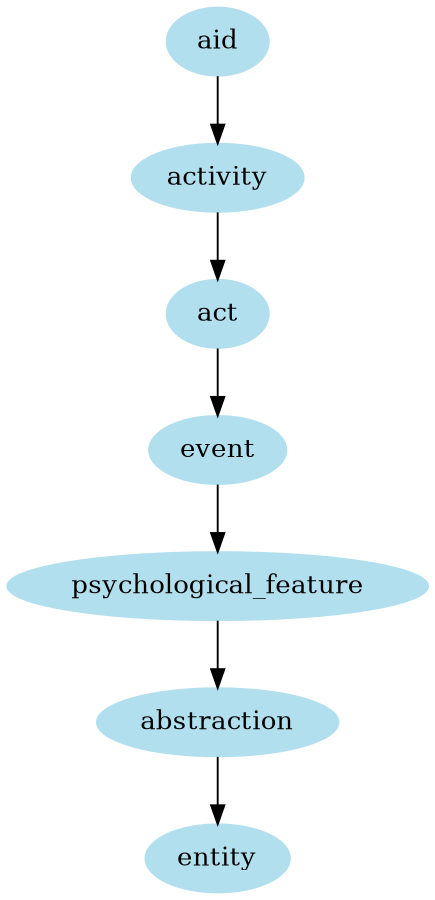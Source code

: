 digraph unix {
	node [color=lightblue2 style=filled]
	size="6,6"
	aid -> activity
	activity -> act
	act -> event
	event -> psychological_feature
	psychological_feature -> abstraction
	abstraction -> entity
}
